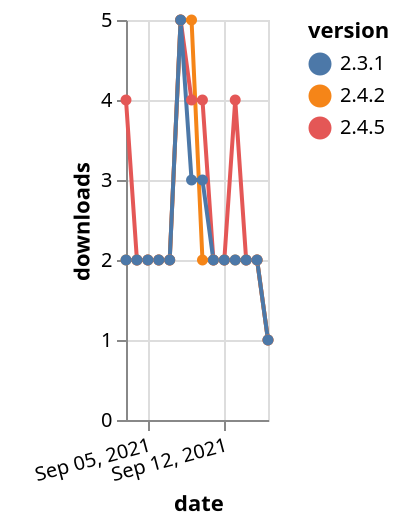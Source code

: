 {"$schema": "https://vega.github.io/schema/vega-lite/v5.json", "description": "A simple bar chart with embedded data.", "data": {"values": [{"date": "2021-09-03", "total": 2994, "delta": 4, "version": "2.4.5"}, {"date": "2021-09-04", "total": 2996, "delta": 2, "version": "2.4.5"}, {"date": "2021-09-05", "total": 2998, "delta": 2, "version": "2.4.5"}, {"date": "2021-09-06", "total": 3000, "delta": 2, "version": "2.4.5"}, {"date": "2021-09-07", "total": 3002, "delta": 2, "version": "2.4.5"}, {"date": "2021-09-08", "total": 3007, "delta": 5, "version": "2.4.5"}, {"date": "2021-09-09", "total": 3011, "delta": 4, "version": "2.4.5"}, {"date": "2021-09-10", "total": 3015, "delta": 4, "version": "2.4.5"}, {"date": "2021-09-11", "total": 3017, "delta": 2, "version": "2.4.5"}, {"date": "2021-09-12", "total": 3019, "delta": 2, "version": "2.4.5"}, {"date": "2021-09-13", "total": 3023, "delta": 4, "version": "2.4.5"}, {"date": "2021-09-14", "total": 3025, "delta": 2, "version": "2.4.5"}, {"date": "2021-09-15", "total": 3027, "delta": 2, "version": "2.4.5"}, {"date": "2021-09-16", "total": 3028, "delta": 1, "version": "2.4.5"}, {"date": "2021-09-03", "total": 2956, "delta": 2, "version": "2.4.2"}, {"date": "2021-09-04", "total": 2958, "delta": 2, "version": "2.4.2"}, {"date": "2021-09-05", "total": 2960, "delta": 2, "version": "2.4.2"}, {"date": "2021-09-06", "total": 2962, "delta": 2, "version": "2.4.2"}, {"date": "2021-09-07", "total": 2964, "delta": 2, "version": "2.4.2"}, {"date": "2021-09-08", "total": 2969, "delta": 5, "version": "2.4.2"}, {"date": "2021-09-09", "total": 2974, "delta": 5, "version": "2.4.2"}, {"date": "2021-09-10", "total": 2976, "delta": 2, "version": "2.4.2"}, {"date": "2021-09-11", "total": 2978, "delta": 2, "version": "2.4.2"}, {"date": "2021-09-12", "total": 2980, "delta": 2, "version": "2.4.2"}, {"date": "2021-09-13", "total": 2982, "delta": 2, "version": "2.4.2"}, {"date": "2021-09-14", "total": 2984, "delta": 2, "version": "2.4.2"}, {"date": "2021-09-15", "total": 2986, "delta": 2, "version": "2.4.2"}, {"date": "2021-09-16", "total": 2987, "delta": 1, "version": "2.4.2"}, {"date": "2021-09-03", "total": 2800, "delta": 2, "version": "2.3.1"}, {"date": "2021-09-04", "total": 2802, "delta": 2, "version": "2.3.1"}, {"date": "2021-09-05", "total": 2804, "delta": 2, "version": "2.3.1"}, {"date": "2021-09-06", "total": 2806, "delta": 2, "version": "2.3.1"}, {"date": "2021-09-07", "total": 2808, "delta": 2, "version": "2.3.1"}, {"date": "2021-09-08", "total": 2813, "delta": 5, "version": "2.3.1"}, {"date": "2021-09-09", "total": 2816, "delta": 3, "version": "2.3.1"}, {"date": "2021-09-10", "total": 2819, "delta": 3, "version": "2.3.1"}, {"date": "2021-09-11", "total": 2821, "delta": 2, "version": "2.3.1"}, {"date": "2021-09-12", "total": 2823, "delta": 2, "version": "2.3.1"}, {"date": "2021-09-13", "total": 2825, "delta": 2, "version": "2.3.1"}, {"date": "2021-09-14", "total": 2827, "delta": 2, "version": "2.3.1"}, {"date": "2021-09-15", "total": 2829, "delta": 2, "version": "2.3.1"}, {"date": "2021-09-16", "total": 2830, "delta": 1, "version": "2.3.1"}]}, "width": "container", "mark": {"type": "line", "point": {"filled": true}}, "encoding": {"x": {"field": "date", "type": "temporal", "timeUnit": "yearmonthdate", "title": "date", "axis": {"labelAngle": -15}}, "y": {"field": "delta", "type": "quantitative", "title": "downloads"}, "color": {"field": "version", "type": "nominal"}, "tooltip": {"field": "delta"}}}